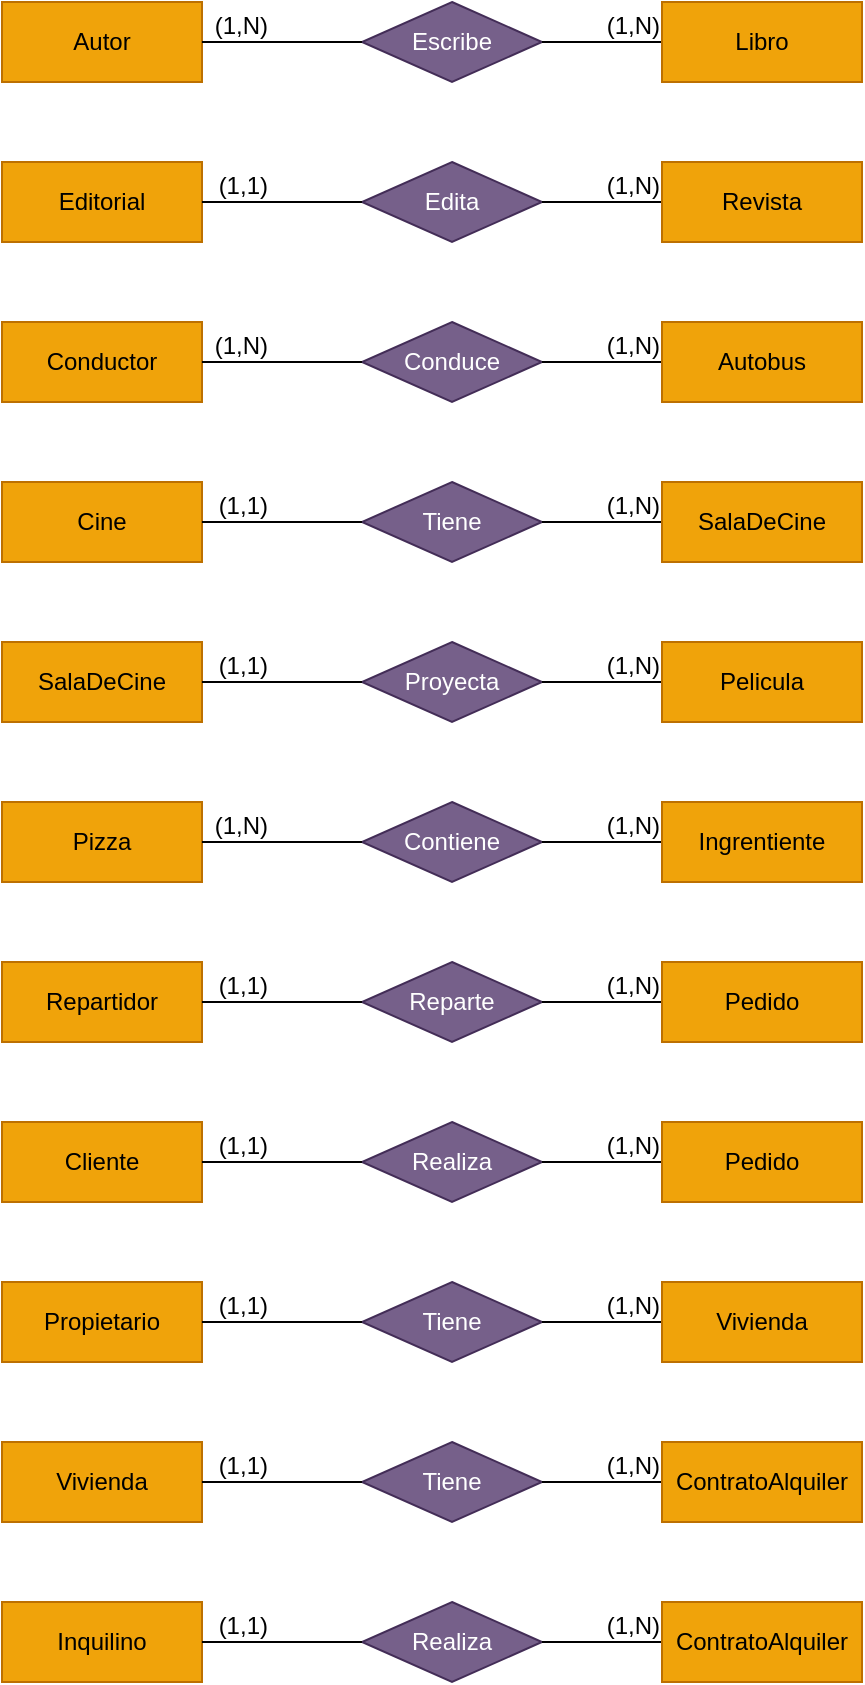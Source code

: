 <mxfile version="27.0.9">
  <diagram name="Página-1" id="NeRLdNEOZI_KeKEfNcjD">
    <mxGraphModel dx="946" dy="661" grid="1" gridSize="10" guides="1" tooltips="1" connect="1" arrows="1" fold="1" page="1" pageScale="1" pageWidth="827" pageHeight="1169" math="0" shadow="0">
      <root>
        <mxCell id="0" />
        <mxCell id="1" parent="0" />
        <mxCell id="NSBSH4-K2x9seIyQk_Lm-61" value="Autor" style="whiteSpace=wrap;html=1;align=center;fillColor=#f0a30a;strokeColor=#BD7000;fontColor=#000000;" parent="1" vertex="1">
          <mxGeometry x="180" y="40" width="100" height="40" as="geometry" />
        </mxCell>
        <mxCell id="NSBSH4-K2x9seIyQk_Lm-62" value="Escribe" style="shape=rhombus;perimeter=rhombusPerimeter;whiteSpace=wrap;html=1;align=center;fillColor=#76608a;fontColor=#ffffff;strokeColor=#432D57;" parent="1" vertex="1">
          <mxGeometry x="360" y="40" width="90" height="40" as="geometry" />
        </mxCell>
        <mxCell id="NSBSH4-K2x9seIyQk_Lm-63" value="" style="endArrow=none;html=1;rounded=0;exitX=0;exitY=0.5;exitDx=0;exitDy=0;entryX=1;entryY=0.5;entryDx=0;entryDy=0;" parent="1" source="NSBSH4-K2x9seIyQk_Lm-62" target="NSBSH4-K2x9seIyQk_Lm-61" edge="1">
          <mxGeometry relative="1" as="geometry">
            <mxPoint x="337" y="30" as="sourcePoint" />
            <mxPoint x="290" y="60" as="targetPoint" />
          </mxGeometry>
        </mxCell>
        <mxCell id="NSBSH4-K2x9seIyQk_Lm-64" value="(1,N)" style="resizable=0;html=1;whiteSpace=wrap;align=right;verticalAlign=bottom;" parent="NSBSH4-K2x9seIyQk_Lm-63" connectable="0" vertex="1">
          <mxGeometry x="1" relative="1" as="geometry">
            <mxPoint x="34" as="offset" />
          </mxGeometry>
        </mxCell>
        <mxCell id="NSBSH4-K2x9seIyQk_Lm-65" value="" style="endArrow=none;html=1;rounded=0;exitX=1;exitY=0.5;exitDx=0;exitDy=0;entryX=0;entryY=0.5;entryDx=0;entryDy=0;" parent="1" source="NSBSH4-K2x9seIyQk_Lm-62" target="NSBSH4-K2x9seIyQk_Lm-70" edge="1">
          <mxGeometry relative="1" as="geometry">
            <mxPoint x="337" y="30" as="sourcePoint" />
            <mxPoint x="510" y="60" as="targetPoint" />
          </mxGeometry>
        </mxCell>
        <mxCell id="NSBSH4-K2x9seIyQk_Lm-66" value="(1,N)" style="resizable=0;html=1;whiteSpace=wrap;align=right;verticalAlign=bottom;" parent="NSBSH4-K2x9seIyQk_Lm-65" connectable="0" vertex="1">
          <mxGeometry x="1" relative="1" as="geometry">
            <mxPoint as="offset" />
          </mxGeometry>
        </mxCell>
        <mxCell id="NSBSH4-K2x9seIyQk_Lm-70" value="Libro" style="whiteSpace=wrap;html=1;align=center;fillColor=#f0a30a;strokeColor=#BD7000;fontColor=#000000;verticalAlign=middle;fontFamily=Helvetica;fontSize=12;" parent="1" vertex="1">
          <mxGeometry x="510" y="40" width="100" height="40" as="geometry" />
        </mxCell>
        <mxCell id="NSBSH4-K2x9seIyQk_Lm-81" value="Editorial" style="whiteSpace=wrap;html=1;align=center;fillColor=#f0a30a;strokeColor=#BD7000;fontColor=#000000;" parent="1" vertex="1">
          <mxGeometry x="180" y="120" width="100" height="40" as="geometry" />
        </mxCell>
        <mxCell id="NSBSH4-K2x9seIyQk_Lm-82" value="Edita" style="shape=rhombus;perimeter=rhombusPerimeter;whiteSpace=wrap;html=1;align=center;fillColor=#76608a;fontColor=#ffffff;strokeColor=#432D57;" parent="1" vertex="1">
          <mxGeometry x="360" y="120" width="90" height="40" as="geometry" />
        </mxCell>
        <mxCell id="NSBSH4-K2x9seIyQk_Lm-83" value="" style="endArrow=none;html=1;rounded=0;exitX=0;exitY=0.5;exitDx=0;exitDy=0;entryX=1;entryY=0.5;entryDx=0;entryDy=0;" parent="1" source="NSBSH4-K2x9seIyQk_Lm-82" target="NSBSH4-K2x9seIyQk_Lm-81" edge="1">
          <mxGeometry relative="1" as="geometry">
            <mxPoint x="337" y="110" as="sourcePoint" />
            <mxPoint x="290" y="140" as="targetPoint" />
          </mxGeometry>
        </mxCell>
        <mxCell id="NSBSH4-K2x9seIyQk_Lm-84" value="(1,1&lt;span style=&quot;background-color: transparent; color: light-dark(rgb(0, 0, 0), rgb(255, 255, 255));&quot;&gt;)&lt;/span&gt;" style="resizable=0;html=1;whiteSpace=wrap;align=right;verticalAlign=bottom;" parent="NSBSH4-K2x9seIyQk_Lm-83" connectable="0" vertex="1">
          <mxGeometry x="1" relative="1" as="geometry">
            <mxPoint x="34" as="offset" />
          </mxGeometry>
        </mxCell>
        <mxCell id="NSBSH4-K2x9seIyQk_Lm-85" value="" style="endArrow=none;html=1;rounded=0;exitX=1;exitY=0.5;exitDx=0;exitDy=0;entryX=0;entryY=0.5;entryDx=0;entryDy=0;" parent="1" source="NSBSH4-K2x9seIyQk_Lm-82" target="NSBSH4-K2x9seIyQk_Lm-87" edge="1">
          <mxGeometry relative="1" as="geometry">
            <mxPoint x="337" y="110" as="sourcePoint" />
            <mxPoint x="510" y="140" as="targetPoint" />
          </mxGeometry>
        </mxCell>
        <mxCell id="NSBSH4-K2x9seIyQk_Lm-86" value="(1,N)" style="resizable=0;html=1;whiteSpace=wrap;align=right;verticalAlign=bottom;" parent="NSBSH4-K2x9seIyQk_Lm-85" connectable="0" vertex="1">
          <mxGeometry x="1" relative="1" as="geometry">
            <mxPoint as="offset" />
          </mxGeometry>
        </mxCell>
        <mxCell id="NSBSH4-K2x9seIyQk_Lm-87" value="Revista" style="whiteSpace=wrap;html=1;align=center;fillColor=#f0a30a;strokeColor=#BD7000;fontColor=#000000;" parent="1" vertex="1">
          <mxGeometry x="510" y="120" width="100" height="40" as="geometry" />
        </mxCell>
        <mxCell id="NSBSH4-K2x9seIyQk_Lm-88" value="Conductor" style="whiteSpace=wrap;html=1;align=center;fillColor=#f0a30a;strokeColor=#BD7000;fontColor=#000000;" parent="1" vertex="1">
          <mxGeometry x="180" y="200" width="100" height="40" as="geometry" />
        </mxCell>
        <mxCell id="NSBSH4-K2x9seIyQk_Lm-89" value="Conduce" style="shape=rhombus;perimeter=rhombusPerimeter;whiteSpace=wrap;html=1;align=center;fillColor=#76608a;fontColor=#ffffff;strokeColor=#432D57;" parent="1" vertex="1">
          <mxGeometry x="360" y="200" width="90" height="40" as="geometry" />
        </mxCell>
        <mxCell id="NSBSH4-K2x9seIyQk_Lm-90" value="" style="endArrow=none;html=1;rounded=0;exitX=0;exitY=0.5;exitDx=0;exitDy=0;entryX=1;entryY=0.5;entryDx=0;entryDy=0;" parent="1" source="NSBSH4-K2x9seIyQk_Lm-89" target="NSBSH4-K2x9seIyQk_Lm-88" edge="1">
          <mxGeometry relative="1" as="geometry">
            <mxPoint x="337" y="190" as="sourcePoint" />
            <mxPoint x="290" y="220" as="targetPoint" />
          </mxGeometry>
        </mxCell>
        <mxCell id="NSBSH4-K2x9seIyQk_Lm-91" value="(1,N)" style="resizable=0;html=1;whiteSpace=wrap;align=right;verticalAlign=bottom;" parent="NSBSH4-K2x9seIyQk_Lm-90" connectable="0" vertex="1">
          <mxGeometry x="1" relative="1" as="geometry">
            <mxPoint x="34" as="offset" />
          </mxGeometry>
        </mxCell>
        <mxCell id="NSBSH4-K2x9seIyQk_Lm-92" value="" style="endArrow=none;html=1;rounded=0;exitX=1;exitY=0.5;exitDx=0;exitDy=0;entryX=0;entryY=0.5;entryDx=0;entryDy=0;" parent="1" source="NSBSH4-K2x9seIyQk_Lm-89" target="NSBSH4-K2x9seIyQk_Lm-94" edge="1">
          <mxGeometry relative="1" as="geometry">
            <mxPoint x="337" y="190" as="sourcePoint" />
            <mxPoint x="510" y="220" as="targetPoint" />
          </mxGeometry>
        </mxCell>
        <mxCell id="NSBSH4-K2x9seIyQk_Lm-93" value="(1,N)" style="resizable=0;html=1;whiteSpace=wrap;align=right;verticalAlign=bottom;" parent="NSBSH4-K2x9seIyQk_Lm-92" connectable="0" vertex="1">
          <mxGeometry x="1" relative="1" as="geometry">
            <mxPoint as="offset" />
          </mxGeometry>
        </mxCell>
        <mxCell id="NSBSH4-K2x9seIyQk_Lm-94" value="Autobus" style="whiteSpace=wrap;html=1;align=center;fillColor=#f0a30a;strokeColor=#BD7000;fontColor=#000000;" parent="1" vertex="1">
          <mxGeometry x="510" y="200" width="100" height="40" as="geometry" />
        </mxCell>
        <mxCell id="NSBSH4-K2x9seIyQk_Lm-102" value="Cine" style="whiteSpace=wrap;html=1;align=center;fillColor=#f0a30a;strokeColor=#BD7000;fontColor=#000000;" parent="1" vertex="1">
          <mxGeometry x="180" y="280" width="100" height="40" as="geometry" />
        </mxCell>
        <mxCell id="NSBSH4-K2x9seIyQk_Lm-103" value="Tiene" style="shape=rhombus;perimeter=rhombusPerimeter;whiteSpace=wrap;html=1;align=center;fillColor=#76608a;fontColor=#ffffff;strokeColor=#432D57;" parent="1" vertex="1">
          <mxGeometry x="360" y="280" width="90" height="40" as="geometry" />
        </mxCell>
        <mxCell id="NSBSH4-K2x9seIyQk_Lm-104" value="" style="endArrow=none;html=1;rounded=0;exitX=0;exitY=0.5;exitDx=0;exitDy=0;entryX=1;entryY=0.5;entryDx=0;entryDy=0;" parent="1" source="NSBSH4-K2x9seIyQk_Lm-103" target="NSBSH4-K2x9seIyQk_Lm-102" edge="1">
          <mxGeometry relative="1" as="geometry">
            <mxPoint x="337" y="270" as="sourcePoint" />
            <mxPoint x="290" y="300" as="targetPoint" />
          </mxGeometry>
        </mxCell>
        <mxCell id="NSBSH4-K2x9seIyQk_Lm-105" value="(1,1)" style="resizable=0;html=1;whiteSpace=wrap;align=right;verticalAlign=bottom;" parent="NSBSH4-K2x9seIyQk_Lm-104" connectable="0" vertex="1">
          <mxGeometry x="1" relative="1" as="geometry">
            <mxPoint x="34" as="offset" />
          </mxGeometry>
        </mxCell>
        <mxCell id="NSBSH4-K2x9seIyQk_Lm-106" value="" style="endArrow=none;html=1;rounded=0;exitX=1;exitY=0.5;exitDx=0;exitDy=0;entryX=0;entryY=0.5;entryDx=0;entryDy=0;" parent="1" source="NSBSH4-K2x9seIyQk_Lm-103" target="NSBSH4-K2x9seIyQk_Lm-108" edge="1">
          <mxGeometry relative="1" as="geometry">
            <mxPoint x="337" y="270" as="sourcePoint" />
            <mxPoint x="510" y="300" as="targetPoint" />
          </mxGeometry>
        </mxCell>
        <mxCell id="NSBSH4-K2x9seIyQk_Lm-107" value="(1,N)" style="resizable=0;html=1;whiteSpace=wrap;align=right;verticalAlign=bottom;" parent="NSBSH4-K2x9seIyQk_Lm-106" connectable="0" vertex="1">
          <mxGeometry x="1" relative="1" as="geometry">
            <mxPoint as="offset" />
          </mxGeometry>
        </mxCell>
        <mxCell id="NSBSH4-K2x9seIyQk_Lm-108" value="SalaDeCine" style="whiteSpace=wrap;html=1;align=center;fillColor=#f0a30a;strokeColor=#BD7000;fontColor=#000000;" parent="1" vertex="1">
          <mxGeometry x="510" y="280" width="100" height="40" as="geometry" />
        </mxCell>
        <mxCell id="NSBSH4-K2x9seIyQk_Lm-109" value="SalaDeCine" style="whiteSpace=wrap;html=1;align=center;fillColor=#f0a30a;strokeColor=#BD7000;fontColor=#000000;" parent="1" vertex="1">
          <mxGeometry x="180" y="360" width="100" height="40" as="geometry" />
        </mxCell>
        <mxCell id="NSBSH4-K2x9seIyQk_Lm-110" value="Proyecta" style="shape=rhombus;perimeter=rhombusPerimeter;whiteSpace=wrap;html=1;align=center;fillColor=#76608a;fontColor=#ffffff;strokeColor=#432D57;" parent="1" vertex="1">
          <mxGeometry x="360" y="360" width="90" height="40" as="geometry" />
        </mxCell>
        <mxCell id="NSBSH4-K2x9seIyQk_Lm-111" value="" style="endArrow=none;html=1;rounded=0;exitX=0;exitY=0.5;exitDx=0;exitDy=0;entryX=1;entryY=0.5;entryDx=0;entryDy=0;" parent="1" source="NSBSH4-K2x9seIyQk_Lm-110" target="NSBSH4-K2x9seIyQk_Lm-109" edge="1">
          <mxGeometry relative="1" as="geometry">
            <mxPoint x="337" y="350" as="sourcePoint" />
            <mxPoint x="290" y="380" as="targetPoint" />
          </mxGeometry>
        </mxCell>
        <mxCell id="NSBSH4-K2x9seIyQk_Lm-112" value="(1,1)" style="resizable=0;html=1;whiteSpace=wrap;align=right;verticalAlign=bottom;" parent="NSBSH4-K2x9seIyQk_Lm-111" connectable="0" vertex="1">
          <mxGeometry x="1" relative="1" as="geometry">
            <mxPoint x="34" as="offset" />
          </mxGeometry>
        </mxCell>
        <mxCell id="NSBSH4-K2x9seIyQk_Lm-113" value="" style="endArrow=none;html=1;rounded=0;exitX=1;exitY=0.5;exitDx=0;exitDy=0;entryX=0;entryY=0.5;entryDx=0;entryDy=0;" parent="1" source="NSBSH4-K2x9seIyQk_Lm-110" target="NSBSH4-K2x9seIyQk_Lm-115" edge="1">
          <mxGeometry relative="1" as="geometry">
            <mxPoint x="337" y="350" as="sourcePoint" />
            <mxPoint x="510" y="380" as="targetPoint" />
          </mxGeometry>
        </mxCell>
        <mxCell id="NSBSH4-K2x9seIyQk_Lm-114" value="(1,N)" style="resizable=0;html=1;whiteSpace=wrap;align=right;verticalAlign=bottom;" parent="NSBSH4-K2x9seIyQk_Lm-113" connectable="0" vertex="1">
          <mxGeometry x="1" relative="1" as="geometry">
            <mxPoint as="offset" />
          </mxGeometry>
        </mxCell>
        <mxCell id="NSBSH4-K2x9seIyQk_Lm-115" value="Pelicula" style="whiteSpace=wrap;html=1;align=center;fillColor=#f0a30a;strokeColor=#BD7000;fontColor=#000000;" parent="1" vertex="1">
          <mxGeometry x="510" y="360" width="100" height="40" as="geometry" />
        </mxCell>
        <mxCell id="NSBSH4-K2x9seIyQk_Lm-116" value="Pizza" style="whiteSpace=wrap;html=1;align=center;fillColor=#f0a30a;strokeColor=#BD7000;fontColor=#000000;" parent="1" vertex="1">
          <mxGeometry x="180" y="440" width="100" height="40" as="geometry" />
        </mxCell>
        <mxCell id="NSBSH4-K2x9seIyQk_Lm-117" value="Contiene" style="shape=rhombus;perimeter=rhombusPerimeter;whiteSpace=wrap;html=1;align=center;fillColor=#76608a;fontColor=#ffffff;strokeColor=#432D57;" parent="1" vertex="1">
          <mxGeometry x="360" y="440" width="90" height="40" as="geometry" />
        </mxCell>
        <mxCell id="NSBSH4-K2x9seIyQk_Lm-118" value="" style="endArrow=none;html=1;rounded=0;exitX=0;exitY=0.5;exitDx=0;exitDy=0;entryX=1;entryY=0.5;entryDx=0;entryDy=0;" parent="1" source="NSBSH4-K2x9seIyQk_Lm-117" target="NSBSH4-K2x9seIyQk_Lm-116" edge="1">
          <mxGeometry relative="1" as="geometry">
            <mxPoint x="337" y="430" as="sourcePoint" />
            <mxPoint x="290" y="460" as="targetPoint" />
          </mxGeometry>
        </mxCell>
        <mxCell id="NSBSH4-K2x9seIyQk_Lm-119" value="(1,N)" style="resizable=0;html=1;whiteSpace=wrap;align=right;verticalAlign=bottom;" parent="NSBSH4-K2x9seIyQk_Lm-118" connectable="0" vertex="1">
          <mxGeometry x="1" relative="1" as="geometry">
            <mxPoint x="34" as="offset" />
          </mxGeometry>
        </mxCell>
        <mxCell id="NSBSH4-K2x9seIyQk_Lm-120" value="" style="endArrow=none;html=1;rounded=0;exitX=1;exitY=0.5;exitDx=0;exitDy=0;entryX=0;entryY=0.5;entryDx=0;entryDy=0;" parent="1" source="NSBSH4-K2x9seIyQk_Lm-117" target="NSBSH4-K2x9seIyQk_Lm-122" edge="1">
          <mxGeometry relative="1" as="geometry">
            <mxPoint x="337" y="430" as="sourcePoint" />
            <mxPoint x="510" y="460" as="targetPoint" />
          </mxGeometry>
        </mxCell>
        <mxCell id="NSBSH4-K2x9seIyQk_Lm-121" value="(1,N)" style="resizable=0;html=1;whiteSpace=wrap;align=right;verticalAlign=bottom;" parent="NSBSH4-K2x9seIyQk_Lm-120" connectable="0" vertex="1">
          <mxGeometry x="1" relative="1" as="geometry">
            <mxPoint as="offset" />
          </mxGeometry>
        </mxCell>
        <mxCell id="NSBSH4-K2x9seIyQk_Lm-122" value="Ingrentiente" style="whiteSpace=wrap;html=1;align=center;fillColor=#f0a30a;strokeColor=#BD7000;fontColor=#000000;" parent="1" vertex="1">
          <mxGeometry x="510" y="440" width="100" height="40" as="geometry" />
        </mxCell>
        <mxCell id="NSBSH4-K2x9seIyQk_Lm-123" value="Repartidor" style="whiteSpace=wrap;html=1;align=center;fillColor=#f0a30a;strokeColor=#BD7000;fontColor=#000000;" parent="1" vertex="1">
          <mxGeometry x="180" y="520" width="100" height="40" as="geometry" />
        </mxCell>
        <mxCell id="NSBSH4-K2x9seIyQk_Lm-124" value="Reparte" style="shape=rhombus;perimeter=rhombusPerimeter;whiteSpace=wrap;html=1;align=center;fillColor=#76608a;fontColor=#ffffff;strokeColor=#432D57;" parent="1" vertex="1">
          <mxGeometry x="360" y="520" width="90" height="40" as="geometry" />
        </mxCell>
        <mxCell id="NSBSH4-K2x9seIyQk_Lm-125" value="" style="endArrow=none;html=1;rounded=0;exitX=0;exitY=0.5;exitDx=0;exitDy=0;entryX=1;entryY=0.5;entryDx=0;entryDy=0;" parent="1" source="NSBSH4-K2x9seIyQk_Lm-124" target="NSBSH4-K2x9seIyQk_Lm-123" edge="1">
          <mxGeometry relative="1" as="geometry">
            <mxPoint x="337" y="510" as="sourcePoint" />
            <mxPoint x="290" y="540" as="targetPoint" />
          </mxGeometry>
        </mxCell>
        <mxCell id="NSBSH4-K2x9seIyQk_Lm-126" value="(1,1)" style="resizable=0;html=1;whiteSpace=wrap;align=right;verticalAlign=bottom;" parent="NSBSH4-K2x9seIyQk_Lm-125" connectable="0" vertex="1">
          <mxGeometry x="1" relative="1" as="geometry">
            <mxPoint x="34" as="offset" />
          </mxGeometry>
        </mxCell>
        <mxCell id="NSBSH4-K2x9seIyQk_Lm-127" value="" style="endArrow=none;html=1;rounded=0;exitX=1;exitY=0.5;exitDx=0;exitDy=0;entryX=0;entryY=0.5;entryDx=0;entryDy=0;" parent="1" source="NSBSH4-K2x9seIyQk_Lm-124" target="NSBSH4-K2x9seIyQk_Lm-129" edge="1">
          <mxGeometry relative="1" as="geometry">
            <mxPoint x="337" y="510" as="sourcePoint" />
            <mxPoint x="510" y="540" as="targetPoint" />
          </mxGeometry>
        </mxCell>
        <mxCell id="NSBSH4-K2x9seIyQk_Lm-128" value="(1,N)" style="resizable=0;html=1;whiteSpace=wrap;align=right;verticalAlign=bottom;" parent="NSBSH4-K2x9seIyQk_Lm-127" connectable="0" vertex="1">
          <mxGeometry x="1" relative="1" as="geometry">
            <mxPoint as="offset" />
          </mxGeometry>
        </mxCell>
        <mxCell id="NSBSH4-K2x9seIyQk_Lm-129" value="Pedido" style="whiteSpace=wrap;html=1;align=center;fillColor=#f0a30a;strokeColor=#BD7000;fontColor=#000000;" parent="1" vertex="1">
          <mxGeometry x="510" y="520" width="100" height="40" as="geometry" />
        </mxCell>
        <mxCell id="NSBSH4-K2x9seIyQk_Lm-130" value="Cliente" style="whiteSpace=wrap;html=1;align=center;fillColor=#f0a30a;strokeColor=#BD7000;fontColor=#000000;" parent="1" vertex="1">
          <mxGeometry x="180" y="600" width="100" height="40" as="geometry" />
        </mxCell>
        <mxCell id="NSBSH4-K2x9seIyQk_Lm-131" value="Realiza" style="shape=rhombus;perimeter=rhombusPerimeter;whiteSpace=wrap;html=1;align=center;fillColor=#76608a;fontColor=#ffffff;strokeColor=#432D57;" parent="1" vertex="1">
          <mxGeometry x="360" y="600" width="90" height="40" as="geometry" />
        </mxCell>
        <mxCell id="NSBSH4-K2x9seIyQk_Lm-132" value="" style="endArrow=none;html=1;rounded=0;exitX=0;exitY=0.5;exitDx=0;exitDy=0;entryX=1;entryY=0.5;entryDx=0;entryDy=0;" parent="1" source="NSBSH4-K2x9seIyQk_Lm-131" target="NSBSH4-K2x9seIyQk_Lm-130" edge="1">
          <mxGeometry relative="1" as="geometry">
            <mxPoint x="337" y="590" as="sourcePoint" />
            <mxPoint x="290" y="620" as="targetPoint" />
          </mxGeometry>
        </mxCell>
        <mxCell id="NSBSH4-K2x9seIyQk_Lm-133" value="(1,1)" style="resizable=0;html=1;whiteSpace=wrap;align=right;verticalAlign=bottom;" parent="NSBSH4-K2x9seIyQk_Lm-132" connectable="0" vertex="1">
          <mxGeometry x="1" relative="1" as="geometry">
            <mxPoint x="34" as="offset" />
          </mxGeometry>
        </mxCell>
        <mxCell id="NSBSH4-K2x9seIyQk_Lm-134" value="" style="endArrow=none;html=1;rounded=0;exitX=1;exitY=0.5;exitDx=0;exitDy=0;entryX=0;entryY=0.5;entryDx=0;entryDy=0;" parent="1" source="NSBSH4-K2x9seIyQk_Lm-131" target="NSBSH4-K2x9seIyQk_Lm-136" edge="1">
          <mxGeometry relative="1" as="geometry">
            <mxPoint x="337" y="590" as="sourcePoint" />
            <mxPoint x="510" y="620" as="targetPoint" />
          </mxGeometry>
        </mxCell>
        <mxCell id="NSBSH4-K2x9seIyQk_Lm-135" value="(1,N)" style="resizable=0;html=1;whiteSpace=wrap;align=right;verticalAlign=bottom;" parent="NSBSH4-K2x9seIyQk_Lm-134" connectable="0" vertex="1">
          <mxGeometry x="1" relative="1" as="geometry">
            <mxPoint as="offset" />
          </mxGeometry>
        </mxCell>
        <mxCell id="NSBSH4-K2x9seIyQk_Lm-136" value="Pedido" style="whiteSpace=wrap;html=1;align=center;fillColor=#f0a30a;strokeColor=#BD7000;fontColor=#000000;" parent="1" vertex="1">
          <mxGeometry x="510" y="600" width="100" height="40" as="geometry" />
        </mxCell>
        <mxCell id="NSBSH4-K2x9seIyQk_Lm-137" value="Propietario" style="whiteSpace=wrap;html=1;align=center;fillColor=#f0a30a;strokeColor=#BD7000;fontColor=#000000;" parent="1" vertex="1">
          <mxGeometry x="180" y="680" width="100" height="40" as="geometry" />
        </mxCell>
        <mxCell id="NSBSH4-K2x9seIyQk_Lm-138" value="Tiene" style="shape=rhombus;perimeter=rhombusPerimeter;whiteSpace=wrap;html=1;align=center;fillColor=#76608a;fontColor=#ffffff;strokeColor=#432D57;" parent="1" vertex="1">
          <mxGeometry x="360" y="680" width="90" height="40" as="geometry" />
        </mxCell>
        <mxCell id="NSBSH4-K2x9seIyQk_Lm-139" value="" style="endArrow=none;html=1;rounded=0;exitX=0;exitY=0.5;exitDx=0;exitDy=0;entryX=1;entryY=0.5;entryDx=0;entryDy=0;" parent="1" source="NSBSH4-K2x9seIyQk_Lm-138" target="NSBSH4-K2x9seIyQk_Lm-137" edge="1">
          <mxGeometry relative="1" as="geometry">
            <mxPoint x="337" y="670" as="sourcePoint" />
            <mxPoint x="290" y="700" as="targetPoint" />
          </mxGeometry>
        </mxCell>
        <mxCell id="NSBSH4-K2x9seIyQk_Lm-140" value="(1,1)" style="resizable=0;html=1;whiteSpace=wrap;align=right;verticalAlign=bottom;" parent="NSBSH4-K2x9seIyQk_Lm-139" connectable="0" vertex="1">
          <mxGeometry x="1" relative="1" as="geometry">
            <mxPoint x="34" as="offset" />
          </mxGeometry>
        </mxCell>
        <mxCell id="NSBSH4-K2x9seIyQk_Lm-141" value="" style="endArrow=none;html=1;rounded=0;exitX=1;exitY=0.5;exitDx=0;exitDy=0;entryX=0;entryY=0.5;entryDx=0;entryDy=0;" parent="1" source="NSBSH4-K2x9seIyQk_Lm-138" target="NSBSH4-K2x9seIyQk_Lm-143" edge="1">
          <mxGeometry relative="1" as="geometry">
            <mxPoint x="337" y="670" as="sourcePoint" />
            <mxPoint x="510" y="700" as="targetPoint" />
          </mxGeometry>
        </mxCell>
        <mxCell id="NSBSH4-K2x9seIyQk_Lm-142" value="(1,N)" style="resizable=0;html=1;whiteSpace=wrap;align=right;verticalAlign=bottom;" parent="NSBSH4-K2x9seIyQk_Lm-141" connectable="0" vertex="1">
          <mxGeometry x="1" relative="1" as="geometry">
            <mxPoint as="offset" />
          </mxGeometry>
        </mxCell>
        <mxCell id="NSBSH4-K2x9seIyQk_Lm-143" value="Vivienda" style="whiteSpace=wrap;html=1;align=center;fillColor=#f0a30a;strokeColor=#BD7000;fontColor=#000000;" parent="1" vertex="1">
          <mxGeometry x="510" y="680" width="100" height="40" as="geometry" />
        </mxCell>
        <mxCell id="NSBSH4-K2x9seIyQk_Lm-144" value="Vivienda" style="whiteSpace=wrap;html=1;align=center;fillColor=#f0a30a;strokeColor=#BD7000;fontColor=#000000;" parent="1" vertex="1">
          <mxGeometry x="180" y="760" width="100" height="40" as="geometry" />
        </mxCell>
        <mxCell id="NSBSH4-K2x9seIyQk_Lm-145" value="Tiene" style="shape=rhombus;perimeter=rhombusPerimeter;whiteSpace=wrap;html=1;align=center;fillColor=#76608a;fontColor=#ffffff;strokeColor=#432D57;" parent="1" vertex="1">
          <mxGeometry x="360" y="760" width="90" height="40" as="geometry" />
        </mxCell>
        <mxCell id="NSBSH4-K2x9seIyQk_Lm-146" value="" style="endArrow=none;html=1;rounded=0;exitX=0;exitY=0.5;exitDx=0;exitDy=0;entryX=1;entryY=0.5;entryDx=0;entryDy=0;" parent="1" source="NSBSH4-K2x9seIyQk_Lm-145" target="NSBSH4-K2x9seIyQk_Lm-144" edge="1">
          <mxGeometry relative="1" as="geometry">
            <mxPoint x="337" y="750" as="sourcePoint" />
            <mxPoint x="290" y="780" as="targetPoint" />
          </mxGeometry>
        </mxCell>
        <mxCell id="NSBSH4-K2x9seIyQk_Lm-147" value="(1,1)" style="resizable=0;html=1;whiteSpace=wrap;align=right;verticalAlign=bottom;" parent="NSBSH4-K2x9seIyQk_Lm-146" connectable="0" vertex="1">
          <mxGeometry x="1" relative="1" as="geometry">
            <mxPoint x="34" as="offset" />
          </mxGeometry>
        </mxCell>
        <mxCell id="NSBSH4-K2x9seIyQk_Lm-148" value="" style="endArrow=none;html=1;rounded=0;exitX=1;exitY=0.5;exitDx=0;exitDy=0;entryX=0;entryY=0.5;entryDx=0;entryDy=0;" parent="1" source="NSBSH4-K2x9seIyQk_Lm-145" target="NSBSH4-K2x9seIyQk_Lm-150" edge="1">
          <mxGeometry relative="1" as="geometry">
            <mxPoint x="337" y="750" as="sourcePoint" />
            <mxPoint x="510" y="780" as="targetPoint" />
          </mxGeometry>
        </mxCell>
        <mxCell id="NSBSH4-K2x9seIyQk_Lm-149" value="(1,N)" style="resizable=0;html=1;whiteSpace=wrap;align=right;verticalAlign=bottom;" parent="NSBSH4-K2x9seIyQk_Lm-148" connectable="0" vertex="1">
          <mxGeometry x="1" relative="1" as="geometry">
            <mxPoint as="offset" />
          </mxGeometry>
        </mxCell>
        <mxCell id="NSBSH4-K2x9seIyQk_Lm-150" value="ContratoAlquiler" style="whiteSpace=wrap;html=1;align=center;fillColor=#f0a30a;strokeColor=#BD7000;fontColor=#000000;" parent="1" vertex="1">
          <mxGeometry x="510" y="760" width="100" height="40" as="geometry" />
        </mxCell>
        <mxCell id="NSBSH4-K2x9seIyQk_Lm-151" value="Inquilino" style="whiteSpace=wrap;html=1;align=center;fillColor=#f0a30a;strokeColor=#BD7000;fontColor=#000000;" parent="1" vertex="1">
          <mxGeometry x="180" y="840" width="100" height="40" as="geometry" />
        </mxCell>
        <mxCell id="NSBSH4-K2x9seIyQk_Lm-152" value="Realiza" style="shape=rhombus;perimeter=rhombusPerimeter;whiteSpace=wrap;html=1;align=center;fillColor=#76608a;fontColor=#ffffff;strokeColor=#432D57;" parent="1" vertex="1">
          <mxGeometry x="360" y="840" width="90" height="40" as="geometry" />
        </mxCell>
        <mxCell id="NSBSH4-K2x9seIyQk_Lm-153" value="" style="endArrow=none;html=1;rounded=0;exitX=0;exitY=0.5;exitDx=0;exitDy=0;entryX=1;entryY=0.5;entryDx=0;entryDy=0;" parent="1" source="NSBSH4-K2x9seIyQk_Lm-152" target="NSBSH4-K2x9seIyQk_Lm-151" edge="1">
          <mxGeometry relative="1" as="geometry">
            <mxPoint x="337" y="830" as="sourcePoint" />
            <mxPoint x="290" y="860" as="targetPoint" />
          </mxGeometry>
        </mxCell>
        <mxCell id="NSBSH4-K2x9seIyQk_Lm-154" value="(1,1)" style="resizable=0;html=1;whiteSpace=wrap;align=right;verticalAlign=bottom;" parent="NSBSH4-K2x9seIyQk_Lm-153" connectable="0" vertex="1">
          <mxGeometry x="1" relative="1" as="geometry">
            <mxPoint x="34" as="offset" />
          </mxGeometry>
        </mxCell>
        <mxCell id="NSBSH4-K2x9seIyQk_Lm-155" value="" style="endArrow=none;html=1;rounded=0;exitX=1;exitY=0.5;exitDx=0;exitDy=0;entryX=0;entryY=0.5;entryDx=0;entryDy=0;" parent="1" source="NSBSH4-K2x9seIyQk_Lm-152" target="NSBSH4-K2x9seIyQk_Lm-157" edge="1">
          <mxGeometry relative="1" as="geometry">
            <mxPoint x="337" y="830" as="sourcePoint" />
            <mxPoint x="510" y="860" as="targetPoint" />
          </mxGeometry>
        </mxCell>
        <mxCell id="NSBSH4-K2x9seIyQk_Lm-156" value="(1,N)" style="resizable=0;html=1;whiteSpace=wrap;align=right;verticalAlign=bottom;" parent="NSBSH4-K2x9seIyQk_Lm-155" connectable="0" vertex="1">
          <mxGeometry x="1" relative="1" as="geometry">
            <mxPoint as="offset" />
          </mxGeometry>
        </mxCell>
        <mxCell id="NSBSH4-K2x9seIyQk_Lm-157" value="ContratoAlquiler" style="whiteSpace=wrap;html=1;align=center;fillColor=#f0a30a;strokeColor=#BD7000;fontColor=#000000;" parent="1" vertex="1">
          <mxGeometry x="510" y="840" width="100" height="40" as="geometry" />
        </mxCell>
      </root>
    </mxGraphModel>
  </diagram>
</mxfile>
